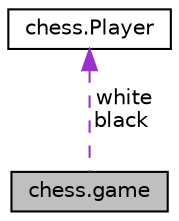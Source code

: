 digraph "chess.game"
{
 // LATEX_PDF_SIZE
  edge [fontname="Helvetica",fontsize="10",labelfontname="Helvetica",labelfontsize="10"];
  node [fontname="Helvetica",fontsize="10",shape=record];
  Node1 [label="chess.game",height=0.2,width=0.4,color="black", fillcolor="grey75", style="filled", fontcolor="black",tooltip=" "];
  Node2 -> Node1 [dir="back",color="darkorchid3",fontsize="10",style="dashed",label=" white\nblack" ];
  Node2 [label="chess.Player",height=0.2,width=0.4,color="black", fillcolor="white", style="filled",URL="$classchess_1_1_player.html",tooltip=" "];
}
